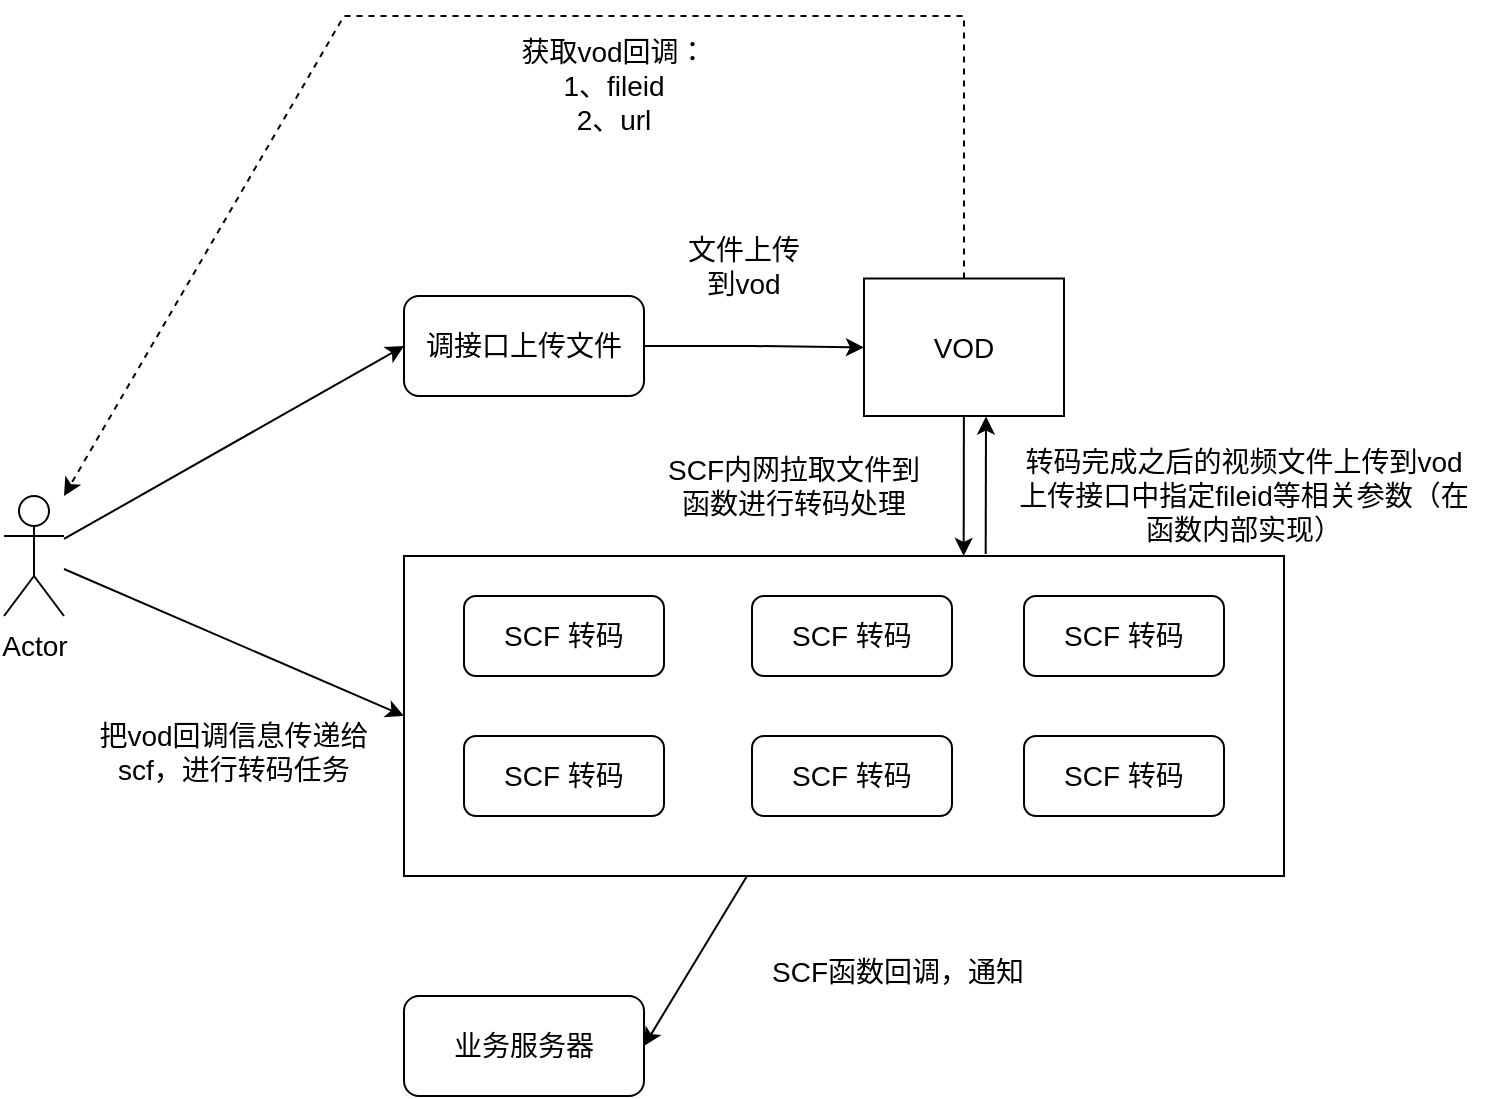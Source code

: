 <mxfile version="20.1.1" type="github">
  <diagram id="77WDoGPpaBxjXQUIE7XZ" name="Page-1">
    <mxGraphModel dx="1381" dy="769" grid="0" gridSize="10" guides="1" tooltips="1" connect="1" arrows="1" fold="1" page="1" pageScale="1" pageWidth="827" pageHeight="1169" math="0" shadow="0">
      <root>
        <mxCell id="0" />
        <mxCell id="1" parent="0" />
        <mxCell id="OLApJ6iFo3VQvdXCtHPA-3" value="" style="edgeStyle=orthogonalEdgeStyle;rounded=0;orthogonalLoop=1;jettySize=auto;html=1;fontSize=14;" parent="1" source="OLApJ6iFo3VQvdXCtHPA-1" target="OLApJ6iFo3VQvdXCtHPA-2" edge="1">
          <mxGeometry relative="1" as="geometry" />
        </mxCell>
        <mxCell id="OLApJ6iFo3VQvdXCtHPA-1" value="&lt;font style=&quot;font-size: 14px;&quot;&gt;调接口上传文件&lt;/font&gt;" style="rounded=1;whiteSpace=wrap;html=1;" parent="1" vertex="1">
          <mxGeometry x="240" y="260" width="120" height="50" as="geometry" />
        </mxCell>
        <mxCell id="OLApJ6iFo3VQvdXCtHPA-16" style="edgeStyle=none;rounded=0;orthogonalLoop=1;jettySize=auto;html=1;fontSize=14;dashed=1;" parent="1" source="OLApJ6iFo3VQvdXCtHPA-2" edge="1">
          <mxGeometry relative="1" as="geometry">
            <Array as="points">
              <mxPoint x="520" y="120" />
              <mxPoint x="210" y="120" />
            </Array>
            <mxPoint x="70" y="360" as="targetPoint" />
          </mxGeometry>
        </mxCell>
        <mxCell id="0G_GIiBfmYP12hTG2WaF-1" style="edgeStyle=none;rounded=0;orthogonalLoop=1;jettySize=auto;html=1;entryX=0.636;entryY=0;entryDx=0;entryDy=0;entryPerimeter=0;" edge="1" parent="1" source="OLApJ6iFo3VQvdXCtHPA-2" target="OLApJ6iFo3VQvdXCtHPA-5">
          <mxGeometry relative="1" as="geometry" />
        </mxCell>
        <mxCell id="OLApJ6iFo3VQvdXCtHPA-2" value="VOD" style="rounded=0;whiteSpace=wrap;html=1;fontSize=14;" parent="1" vertex="1">
          <mxGeometry x="470" y="251.25" width="100" height="68.75" as="geometry" />
        </mxCell>
        <mxCell id="OLApJ6iFo3VQvdXCtHPA-4" value="文件上传到vod" style="text;html=1;strokeColor=none;fillColor=none;align=center;verticalAlign=middle;whiteSpace=wrap;rounded=0;fontSize=14;" parent="1" vertex="1">
          <mxGeometry x="380" y="230" width="60" height="30" as="geometry" />
        </mxCell>
        <mxCell id="OLApJ6iFo3VQvdXCtHPA-19" style="rounded=0;orthogonalLoop=1;jettySize=auto;html=1;entryX=0.61;entryY=1.004;entryDx=0;entryDy=0;fontSize=14;entryPerimeter=0;exitX=0.661;exitY=-0.006;exitDx=0;exitDy=0;exitPerimeter=0;" parent="1" source="OLApJ6iFo3VQvdXCtHPA-5" target="OLApJ6iFo3VQvdXCtHPA-2" edge="1">
          <mxGeometry relative="1" as="geometry">
            <mxPoint x="530" y="380" as="sourcePoint" />
          </mxGeometry>
        </mxCell>
        <mxCell id="OLApJ6iFo3VQvdXCtHPA-22" style="edgeStyle=none;rounded=0;orthogonalLoop=1;jettySize=auto;html=1;entryX=1;entryY=0.5;entryDx=0;entryDy=0;fontSize=14;" parent="1" source="OLApJ6iFo3VQvdXCtHPA-5" target="OLApJ6iFo3VQvdXCtHPA-21" edge="1">
          <mxGeometry relative="1" as="geometry" />
        </mxCell>
        <mxCell id="OLApJ6iFo3VQvdXCtHPA-5" value="" style="rounded=0;whiteSpace=wrap;html=1;fontSize=14;" parent="1" vertex="1">
          <mxGeometry x="240" y="390" width="440" height="160" as="geometry" />
        </mxCell>
        <mxCell id="OLApJ6iFo3VQvdXCtHPA-6" value="SCF 转码" style="rounded=1;whiteSpace=wrap;html=1;fontSize=14;" parent="1" vertex="1">
          <mxGeometry x="270" y="410" width="100" height="40" as="geometry" />
        </mxCell>
        <mxCell id="OLApJ6iFo3VQvdXCtHPA-7" value="SCF 转码" style="rounded=1;whiteSpace=wrap;html=1;fontSize=14;" parent="1" vertex="1">
          <mxGeometry x="414" y="410" width="100" height="40" as="geometry" />
        </mxCell>
        <mxCell id="OLApJ6iFo3VQvdXCtHPA-8" value="SCF 转码" style="rounded=1;whiteSpace=wrap;html=1;fontSize=14;" parent="1" vertex="1">
          <mxGeometry x="550" y="410" width="100" height="40" as="geometry" />
        </mxCell>
        <mxCell id="OLApJ6iFo3VQvdXCtHPA-9" value="SCF 转码" style="rounded=1;whiteSpace=wrap;html=1;fontSize=14;" parent="1" vertex="1">
          <mxGeometry x="270" y="480" width="100" height="40" as="geometry" />
        </mxCell>
        <mxCell id="OLApJ6iFo3VQvdXCtHPA-10" value="SCF 转码" style="rounded=1;whiteSpace=wrap;html=1;fontSize=14;" parent="1" vertex="1">
          <mxGeometry x="414" y="480" width="100" height="40" as="geometry" />
        </mxCell>
        <mxCell id="OLApJ6iFo3VQvdXCtHPA-11" value="SCF 转码" style="rounded=1;whiteSpace=wrap;html=1;fontSize=14;" parent="1" vertex="1">
          <mxGeometry x="550" y="480" width="100" height="40" as="geometry" />
        </mxCell>
        <mxCell id="OLApJ6iFo3VQvdXCtHPA-13" style="rounded=0;orthogonalLoop=1;jettySize=auto;html=1;entryX=0;entryY=0.5;entryDx=0;entryDy=0;fontSize=14;" parent="1" source="OLApJ6iFo3VQvdXCtHPA-12" target="OLApJ6iFo3VQvdXCtHPA-1" edge="1">
          <mxGeometry relative="1" as="geometry" />
        </mxCell>
        <mxCell id="OLApJ6iFo3VQvdXCtHPA-14" style="edgeStyle=none;rounded=0;orthogonalLoop=1;jettySize=auto;html=1;entryX=0;entryY=0.5;entryDx=0;entryDy=0;fontSize=14;" parent="1" source="OLApJ6iFo3VQvdXCtHPA-12" target="OLApJ6iFo3VQvdXCtHPA-5" edge="1">
          <mxGeometry relative="1" as="geometry" />
        </mxCell>
        <mxCell id="OLApJ6iFo3VQvdXCtHPA-12" value="Actor" style="shape=umlActor;verticalLabelPosition=bottom;verticalAlign=top;html=1;outlineConnect=0;fontSize=14;" parent="1" vertex="1">
          <mxGeometry x="40" y="360" width="30" height="60" as="geometry" />
        </mxCell>
        <mxCell id="OLApJ6iFo3VQvdXCtHPA-15" value="把vod回调信息传递给scf，进行转码任务" style="text;html=1;strokeColor=none;fillColor=none;align=center;verticalAlign=middle;whiteSpace=wrap;rounded=0;fontSize=14;" parent="1" vertex="1">
          <mxGeometry x="80" y="470" width="150" height="35" as="geometry" />
        </mxCell>
        <mxCell id="OLApJ6iFo3VQvdXCtHPA-17" value="获取vod回调：&lt;br&gt;1、fileid&lt;br&gt;2、url" style="text;html=1;strokeColor=none;fillColor=none;align=center;verticalAlign=middle;whiteSpace=wrap;rounded=0;fontSize=14;" parent="1" vertex="1">
          <mxGeometry x="260" y="130" width="170" height="50" as="geometry" />
        </mxCell>
        <mxCell id="OLApJ6iFo3VQvdXCtHPA-18" value="SCF内网拉取文件到函数进行转码处理" style="text;html=1;strokeColor=none;fillColor=none;align=center;verticalAlign=middle;whiteSpace=wrap;rounded=0;fontSize=14;" parent="1" vertex="1">
          <mxGeometry x="370" y="330" width="130" height="50" as="geometry" />
        </mxCell>
        <mxCell id="OLApJ6iFo3VQvdXCtHPA-20" value="转码完成之后的视频文件上传到vod&lt;br&gt;上传接口中指定fileid等相关参数（在函数内部实现）" style="text;html=1;strokeColor=none;fillColor=none;align=center;verticalAlign=middle;whiteSpace=wrap;rounded=0;fontSize=14;" parent="1" vertex="1">
          <mxGeometry x="540" y="340" width="240" height="40" as="geometry" />
        </mxCell>
        <mxCell id="OLApJ6iFo3VQvdXCtHPA-21" value="&lt;span style=&quot;font-size: 14px;&quot;&gt;业务服务器&lt;/span&gt;" style="rounded=1;whiteSpace=wrap;html=1;" parent="1" vertex="1">
          <mxGeometry x="240" y="610" width="120" height="50" as="geometry" />
        </mxCell>
        <mxCell id="OLApJ6iFo3VQvdXCtHPA-23" value="SCF函数回调，通知" style="text;html=1;strokeColor=none;fillColor=none;align=center;verticalAlign=middle;whiteSpace=wrap;rounded=0;fontSize=14;" parent="1" vertex="1">
          <mxGeometry x="414" y="585" width="146" height="25" as="geometry" />
        </mxCell>
      </root>
    </mxGraphModel>
  </diagram>
</mxfile>
